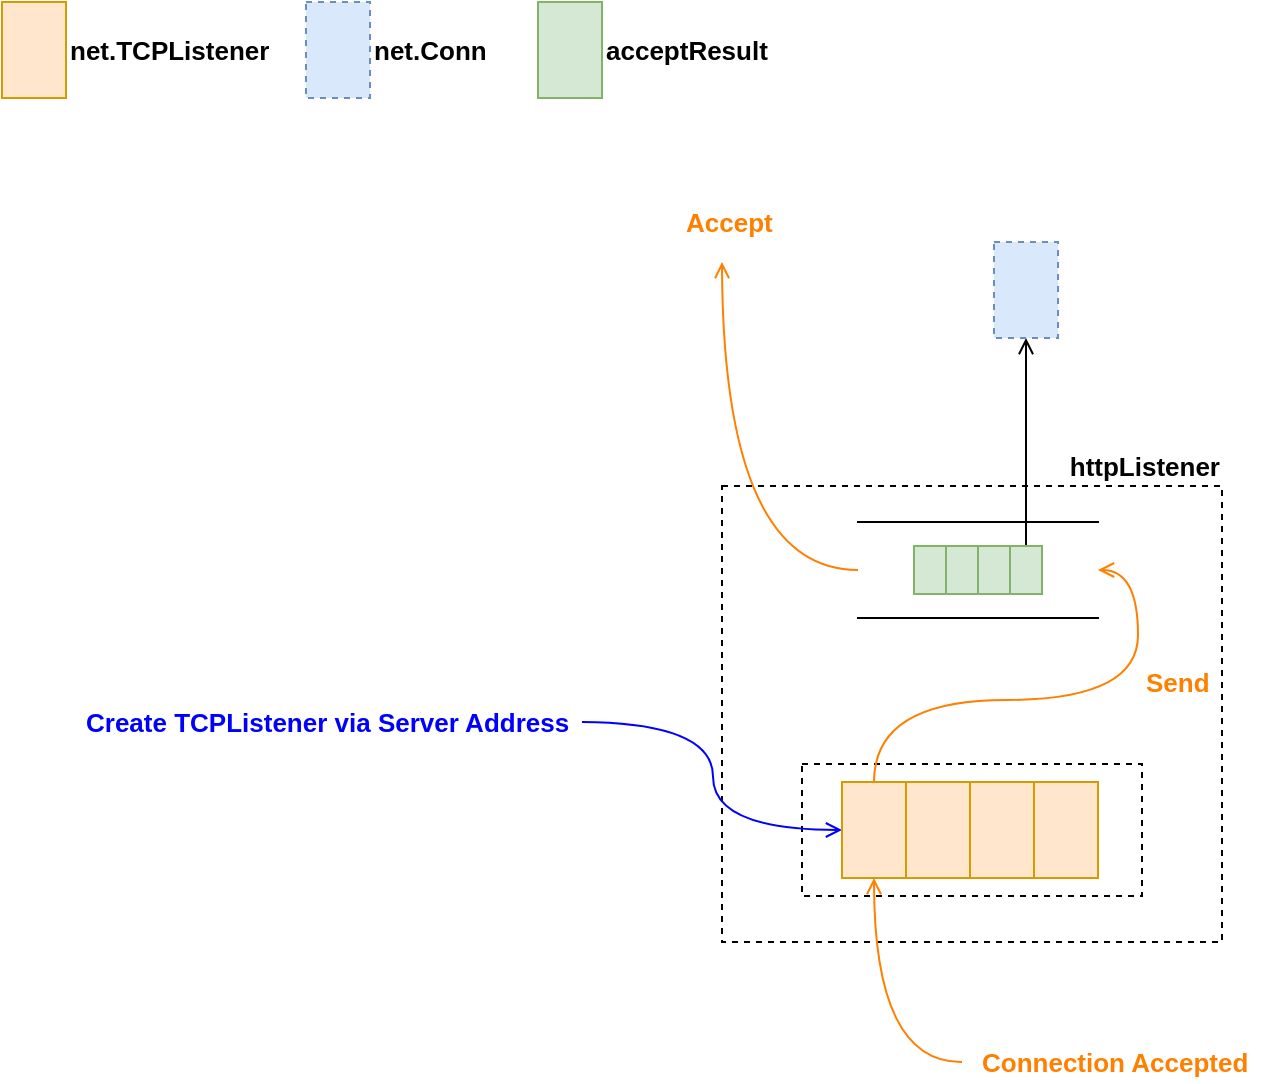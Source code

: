 <mxfile version="12.9.3" type="device" pages="2"><diagram id="ohJfJkMIUebIwuC1ZCYn" name="Page-1"><mxGraphModel dx="946" dy="725" grid="1" gridSize="10" guides="1" tooltips="1" connect="1" arrows="1" fold="1" page="1" pageScale="1" pageWidth="850" pageHeight="1100" math="0" shadow="0"><root><mxCell id="0"/><mxCell id="1" parent="0"/><mxCell id="gVIA8ZNOXbno8v7H_0oP-1" value="" style="rounded=0;whiteSpace=wrap;html=1;strokeColor=#000000;fillColor=none;fontSize=12;fontColor=#FF8000;dashed=1;" vertex="1" parent="1"><mxGeometry x="400" y="282" width="250" height="228" as="geometry"/></mxCell><mxCell id="gVIA8ZNOXbno8v7H_0oP-2" value="" style="rounded=0;whiteSpace=wrap;html=1;strokeColor=#000000;fillColor=none;fontSize=12;fontColor=#FF8000;dashed=1;" vertex="1" parent="1"><mxGeometry x="440" y="421" width="170" height="66" as="geometry"/></mxCell><mxCell id="gVIA8ZNOXbno8v7H_0oP-3" value="" style="rounded=0;whiteSpace=wrap;html=1;strokeColor=#d79b00;fillColor=#ffe6cc;fontSize=16;align=center;" vertex="1" parent="1"><mxGeometry x="40" y="40" width="32" height="48" as="geometry"/></mxCell><mxCell id="gVIA8ZNOXbno8v7H_0oP-4" value="net.TCPListener" style="text;html=1;align=left;verticalAlign=middle;resizable=0;points=[];autosize=1;fontSize=13;fontColor=#000000;fontStyle=1;" vertex="1" parent="1"><mxGeometry x="72" y="54" width="120" height="20" as="geometry"/></mxCell><mxCell id="gVIA8ZNOXbno8v7H_0oP-5" value="" style="rounded=0;whiteSpace=wrap;html=1;strokeColor=#6c8ebf;fillColor=#dae8fc;fontSize=16;align=center;dashed=1;" vertex="1" parent="1"><mxGeometry x="192" y="40" width="32" height="48" as="geometry"/></mxCell><mxCell id="gVIA8ZNOXbno8v7H_0oP-6" value="net.Conn" style="text;html=1;align=left;verticalAlign=middle;resizable=0;points=[];autosize=1;fontSize=13;fontColor=#000000;fontStyle=1;" vertex="1" parent="1"><mxGeometry x="224" y="54" width="70" height="20" as="geometry"/></mxCell><mxCell id="gVIA8ZNOXbno8v7H_0oP-7" value="" style="rounded=0;whiteSpace=wrap;html=1;strokeColor=#82b366;fillColor=#d5e8d4;fontSize=16;align=center;" vertex="1" parent="1"><mxGeometry x="308" y="40" width="32" height="48" as="geometry"/></mxCell><mxCell id="gVIA8ZNOXbno8v7H_0oP-8" value="acceptResult" style="text;html=1;align=left;verticalAlign=middle;resizable=0;points=[];autosize=1;fontSize=13;fontColor=#000000;fontStyle=1;" vertex="1" parent="1"><mxGeometry x="340" y="54" width="100" height="20" as="geometry"/></mxCell><mxCell id="gVIA8ZNOXbno8v7H_0oP-9" style="edgeStyle=orthogonalEdgeStyle;curved=1;rounded=0;orthogonalLoop=1;jettySize=auto;html=1;exitX=0;exitY=0.5;exitDx=0;exitDy=0;endArrow=open;endFill=0;strokeColor=#FF8000;fontSize=12;fontColor=#FF8000;" edge="1" parent="1" source="gVIA8ZNOXbno8v7H_0oP-10"><mxGeometry relative="1" as="geometry"><mxPoint x="400" y="170" as="targetPoint"/></mxGeometry></mxCell><mxCell id="gVIA8ZNOXbno8v7H_0oP-10" value="" style="shape=partialRectangle;whiteSpace=wrap;html=1;left=0;right=0;fillColor=none;" vertex="1" parent="1"><mxGeometry x="468" y="300" width="120" height="48" as="geometry"/></mxCell><mxCell id="gVIA8ZNOXbno8v7H_0oP-11" value="" style="rounded=0;whiteSpace=wrap;html=1;strokeColor=#82b366;fillColor=#d5e8d4;fontSize=16;align=center;" vertex="1" parent="1"><mxGeometry x="496" y="312" width="16" height="24" as="geometry"/></mxCell><mxCell id="gVIA8ZNOXbno8v7H_0oP-12" value="" style="rounded=0;whiteSpace=wrap;html=1;strokeColor=#82b366;fillColor=#d5e8d4;fontSize=16;align=center;" vertex="1" parent="1"><mxGeometry x="512" y="312" width="16" height="24" as="geometry"/></mxCell><mxCell id="gVIA8ZNOXbno8v7H_0oP-13" value="" style="rounded=0;whiteSpace=wrap;html=1;strokeColor=#82b366;fillColor=#d5e8d4;fontSize=16;align=center;" vertex="1" parent="1"><mxGeometry x="528" y="312" width="16" height="24" as="geometry"/></mxCell><mxCell id="gVIA8ZNOXbno8v7H_0oP-14" value="" style="edgeStyle=orthogonalEdgeStyle;curved=1;rounded=0;orthogonalLoop=1;jettySize=auto;html=1;endArrow=open;endFill=0;strokeColor=#000000;fontSize=12;fontColor=#FF0000;entryX=0.5;entryY=1;entryDx=0;entryDy=0;" edge="1" parent="1" source="gVIA8ZNOXbno8v7H_0oP-15" target="gVIA8ZNOXbno8v7H_0oP-23"><mxGeometry relative="1" as="geometry"><mxPoint x="552" y="416" as="targetPoint"/></mxGeometry></mxCell><mxCell id="gVIA8ZNOXbno8v7H_0oP-15" value="" style="rounded=0;whiteSpace=wrap;html=1;strokeColor=#82b366;fillColor=#d5e8d4;fontSize=16;align=center;" vertex="1" parent="1"><mxGeometry x="544" y="312" width="16" height="24" as="geometry"/></mxCell><mxCell id="gVIA8ZNOXbno8v7H_0oP-16" style="edgeStyle=orthogonalEdgeStyle;curved=1;rounded=0;orthogonalLoop=1;jettySize=auto;html=1;endArrow=open;endFill=0;strokeColor=#0000FF;fontSize=12;fontColor=#FF0000;entryX=0;entryY=0.5;entryDx=0;entryDy=0;" edge="1" parent="1" target="gVIA8ZNOXbno8v7H_0oP-19"><mxGeometry relative="1" as="geometry"><mxPoint x="350" y="454" as="targetPoint"/><mxPoint x="330" y="400" as="sourcePoint"/></mxGeometry></mxCell><mxCell id="gVIA8ZNOXbno8v7H_0oP-17" style="edgeStyle=orthogonalEdgeStyle;curved=1;rounded=0;orthogonalLoop=1;jettySize=auto;html=1;endArrow=open;endFill=0;strokeColor=#FF8000;fontSize=12;fontColor=#0000FF;entryX=0.5;entryY=1;entryDx=0;entryDy=0;" edge="1" parent="1" target="gVIA8ZNOXbno8v7H_0oP-19"><mxGeometry relative="1" as="geometry"><mxPoint x="476" y="560" as="targetPoint"/><mxPoint x="520" y="570" as="sourcePoint"/></mxGeometry></mxCell><mxCell id="gVIA8ZNOXbno8v7H_0oP-18" style="edgeStyle=orthogonalEdgeStyle;curved=1;rounded=0;orthogonalLoop=1;jettySize=auto;html=1;exitX=0.5;exitY=0;exitDx=0;exitDy=0;entryX=1;entryY=0.5;entryDx=0;entryDy=0;endArrow=open;endFill=0;strokeColor=#FF8000;fontSize=12;fontColor=#FF8000;" edge="1" parent="1" source="gVIA8ZNOXbno8v7H_0oP-19" target="gVIA8ZNOXbno8v7H_0oP-10"><mxGeometry relative="1" as="geometry"/></mxCell><mxCell id="gVIA8ZNOXbno8v7H_0oP-19" value="" style="rounded=0;whiteSpace=wrap;html=1;strokeColor=#d79b00;fillColor=#ffe6cc;fontSize=16;align=center;" vertex="1" parent="1"><mxGeometry x="460" y="430" width="32" height="48" as="geometry"/></mxCell><mxCell id="gVIA8ZNOXbno8v7H_0oP-20" value="" style="rounded=0;whiteSpace=wrap;html=1;strokeColor=#d79b00;fillColor=#ffe6cc;fontSize=16;align=center;" vertex="1" parent="1"><mxGeometry x="492" y="430" width="32" height="48" as="geometry"/></mxCell><mxCell id="gVIA8ZNOXbno8v7H_0oP-21" value="" style="rounded=0;whiteSpace=wrap;html=1;strokeColor=#d79b00;fillColor=#ffe6cc;fontSize=16;align=center;" vertex="1" parent="1"><mxGeometry x="524" y="430" width="32" height="48" as="geometry"/></mxCell><mxCell id="gVIA8ZNOXbno8v7H_0oP-22" value="" style="rounded=0;whiteSpace=wrap;html=1;strokeColor=#d79b00;fillColor=#ffe6cc;fontSize=16;align=center;" vertex="1" parent="1"><mxGeometry x="556" y="430" width="32" height="48" as="geometry"/></mxCell><mxCell id="gVIA8ZNOXbno8v7H_0oP-23" value="" style="rounded=0;whiteSpace=wrap;html=1;strokeColor=#6c8ebf;fillColor=#dae8fc;fontSize=16;align=center;dashed=1;" vertex="1" parent="1"><mxGeometry x="536" y="160" width="32" height="48" as="geometry"/></mxCell><mxCell id="gVIA8ZNOXbno8v7H_0oP-24" value="Create TCPListener via Server Address" style="text;html=1;align=left;verticalAlign=middle;resizable=0;points=[];autosize=1;fontSize=13;fontColor=#0000FF;fontStyle=1;" vertex="1" parent="1"><mxGeometry x="80" y="390" width="260" height="20" as="geometry"/></mxCell><mxCell id="gVIA8ZNOXbno8v7H_0oP-25" value="Connection Accepted" style="text;html=1;align=left;verticalAlign=middle;resizable=0;points=[];autosize=1;fontSize=13;fontColor=#FF8000;fontStyle=1;" vertex="1" parent="1"><mxGeometry x="528" y="560" width="150" height="20" as="geometry"/></mxCell><mxCell id="gVIA8ZNOXbno8v7H_0oP-26" value="Send" style="text;html=1;align=left;verticalAlign=middle;resizable=0;points=[];autosize=1;fontSize=13;fontColor=#FF8000;fontStyle=1;" vertex="1" parent="1"><mxGeometry x="610" y="370" width="50" height="20" as="geometry"/></mxCell><mxCell id="gVIA8ZNOXbno8v7H_0oP-27" value="Accept" style="text;html=1;align=left;verticalAlign=middle;resizable=0;points=[];autosize=1;fontSize=13;fontColor=#FF8000;fontStyle=1;" vertex="1" parent="1"><mxGeometry x="380" y="140" width="60" height="20" as="geometry"/></mxCell><mxCell id="gVIA8ZNOXbno8v7H_0oP-28" value="httpListener" style="text;html=1;align=right;verticalAlign=middle;resizable=0;points=[];autosize=1;fontSize=13;fontColor=#000000;fontStyle=1;" vertex="1" parent="1"><mxGeometry x="560" y="262" width="90" height="20" as="geometry"/></mxCell></root></mxGraphModel></diagram><diagram id="6PyIy0YjJZvu9ftx0wcl" name="Page-2"><mxGraphModel dx="946" dy="725" grid="1" gridSize="10" guides="1" tooltips="1" connect="1" arrows="1" fold="1" page="1" pageScale="1" pageWidth="850" pageHeight="1100" math="0" shadow="0"><root><mxCell id="GoBOpAMzB1tLowJ1Epse-0"/><mxCell id="GoBOpAMzB1tLowJ1Epse-1" parent="GoBOpAMzB1tLowJ1Epse-0"/><mxCell id="GoBOpAMzB1tLowJ1Epse-2" value="" style="rounded=0;whiteSpace=wrap;html=1;strokeColor=#000000;fillColor=none;fontSize=12;fontColor=#FF8000;dashed=1;" vertex="1" parent="GoBOpAMzB1tLowJ1Epse-1"><mxGeometry x="390" y="272" width="250" height="228" as="geometry"/></mxCell><mxCell id="GoBOpAMzB1tLowJ1Epse-3" value="" style="rounded=0;whiteSpace=wrap;html=1;strokeColor=#000000;fillColor=none;fontSize=12;fontColor=#FF8000;dashed=1;" vertex="1" parent="GoBOpAMzB1tLowJ1Epse-1"><mxGeometry x="430" y="411" width="170" height="66" as="geometry"/></mxCell><mxCell id="GoBOpAMzB1tLowJ1Epse-4" value="" style="rounded=0;whiteSpace=wrap;html=1;strokeColor=#d79b00;fillColor=#ffe6cc;fontSize=16;align=center;" vertex="1" parent="GoBOpAMzB1tLowJ1Epse-1"><mxGeometry x="30" y="30" width="32" height="48" as="geometry"/></mxCell><mxCell id="GoBOpAMzB1tLowJ1Epse-5" value="net.TCPListener" style="text;html=1;align=left;verticalAlign=middle;resizable=0;points=[];autosize=1;fontSize=13;fontColor=#000000;fontStyle=1;" vertex="1" parent="GoBOpAMzB1tLowJ1Epse-1"><mxGeometry x="62" y="44" width="120" height="20" as="geometry"/></mxCell><mxCell id="GoBOpAMzB1tLowJ1Epse-6" value="" style="rounded=0;whiteSpace=wrap;html=1;strokeColor=#6c8ebf;fillColor=#dae8fc;fontSize=16;align=center;dashed=1;" vertex="1" parent="GoBOpAMzB1tLowJ1Epse-1"><mxGeometry x="182" y="30" width="32" height="48" as="geometry"/></mxCell><mxCell id="GoBOpAMzB1tLowJ1Epse-7" value="net.Conn" style="text;html=1;align=left;verticalAlign=middle;resizable=0;points=[];autosize=1;fontSize=13;fontColor=#000000;fontStyle=1;" vertex="1" parent="GoBOpAMzB1tLowJ1Epse-1"><mxGeometry x="214" y="44" width="70" height="20" as="geometry"/></mxCell><mxCell id="GoBOpAMzB1tLowJ1Epse-8" value="" style="rounded=0;whiteSpace=wrap;html=1;strokeColor=#82b366;fillColor=#d5e8d4;fontSize=16;align=center;" vertex="1" parent="GoBOpAMzB1tLowJ1Epse-1"><mxGeometry x="298" y="30" width="32" height="48" as="geometry"/></mxCell><mxCell id="GoBOpAMzB1tLowJ1Epse-9" value="acceptResult" style="text;html=1;align=left;verticalAlign=middle;resizable=0;points=[];autosize=1;fontSize=13;fontColor=#000000;fontStyle=1;" vertex="1" parent="GoBOpAMzB1tLowJ1Epse-1"><mxGeometry x="330" y="44" width="100" height="20" as="geometry"/></mxCell><mxCell id="GoBOpAMzB1tLowJ1Epse-10" style="edgeStyle=orthogonalEdgeStyle;curved=1;rounded=0;orthogonalLoop=1;jettySize=auto;html=1;exitX=0;exitY=0.5;exitDx=0;exitDy=0;endArrow=open;endFill=0;strokeColor=#FF8000;fontSize=12;fontColor=#FF8000;" edge="1" parent="GoBOpAMzB1tLowJ1Epse-1" source="GoBOpAMzB1tLowJ1Epse-11"><mxGeometry relative="1" as="geometry"><mxPoint x="390" y="160" as="targetPoint"/></mxGeometry></mxCell><mxCell id="GoBOpAMzB1tLowJ1Epse-11" value="" style="shape=partialRectangle;whiteSpace=wrap;html=1;left=0;right=0;fillColor=none;" vertex="1" parent="GoBOpAMzB1tLowJ1Epse-1"><mxGeometry x="458" y="290" width="120" height="48" as="geometry"/></mxCell><mxCell id="GoBOpAMzB1tLowJ1Epse-12" value="" style="rounded=0;whiteSpace=wrap;html=1;strokeColor=#82b366;fillColor=#d5e8d4;fontSize=16;align=center;" vertex="1" parent="GoBOpAMzB1tLowJ1Epse-1"><mxGeometry x="486" y="302" width="16" height="24" as="geometry"/></mxCell><mxCell id="GoBOpAMzB1tLowJ1Epse-13" value="" style="rounded=0;whiteSpace=wrap;html=1;strokeColor=#82b366;fillColor=#d5e8d4;fontSize=16;align=center;" vertex="1" parent="GoBOpAMzB1tLowJ1Epse-1"><mxGeometry x="502" y="302" width="16" height="24" as="geometry"/></mxCell><mxCell id="GoBOpAMzB1tLowJ1Epse-14" value="" style="rounded=0;whiteSpace=wrap;html=1;strokeColor=#82b366;fillColor=#d5e8d4;fontSize=16;align=center;" vertex="1" parent="GoBOpAMzB1tLowJ1Epse-1"><mxGeometry x="518" y="302" width="16" height="24" as="geometry"/></mxCell><mxCell id="GoBOpAMzB1tLowJ1Epse-15" value="" style="edgeStyle=orthogonalEdgeStyle;curved=1;rounded=0;orthogonalLoop=1;jettySize=auto;html=1;endArrow=open;endFill=0;strokeColor=#000000;fontSize=12;fontColor=#FF0000;entryX=0.5;entryY=1;entryDx=0;entryDy=0;" edge="1" parent="GoBOpAMzB1tLowJ1Epse-1" source="GoBOpAMzB1tLowJ1Epse-16" target="GoBOpAMzB1tLowJ1Epse-24"><mxGeometry relative="1" as="geometry"><mxPoint x="542" y="406" as="targetPoint"/></mxGeometry></mxCell><mxCell id="GoBOpAMzB1tLowJ1Epse-16" value="" style="rounded=0;whiteSpace=wrap;html=1;strokeColor=#82b366;fillColor=#d5e8d4;fontSize=16;align=center;" vertex="1" parent="GoBOpAMzB1tLowJ1Epse-1"><mxGeometry x="534" y="302" width="16" height="24" as="geometry"/></mxCell><mxCell id="GoBOpAMzB1tLowJ1Epse-17" style="edgeStyle=orthogonalEdgeStyle;curved=1;rounded=0;orthogonalLoop=1;jettySize=auto;html=1;endArrow=open;endFill=0;strokeColor=#0000FF;fontSize=12;fontColor=#FF0000;entryX=0;entryY=0.5;entryDx=0;entryDy=0;" edge="1" parent="GoBOpAMzB1tLowJ1Epse-1" target="GoBOpAMzB1tLowJ1Epse-20"><mxGeometry relative="1" as="geometry"><mxPoint x="340" y="444" as="targetPoint"/><mxPoint x="320" y="390" as="sourcePoint"/></mxGeometry></mxCell><mxCell id="GoBOpAMzB1tLowJ1Epse-18" style="edgeStyle=orthogonalEdgeStyle;curved=1;rounded=0;orthogonalLoop=1;jettySize=auto;html=1;endArrow=open;endFill=0;strokeColor=#FF8000;fontSize=12;fontColor=#0000FF;entryX=0.5;entryY=1;entryDx=0;entryDy=0;" edge="1" parent="GoBOpAMzB1tLowJ1Epse-1" target="GoBOpAMzB1tLowJ1Epse-20"><mxGeometry relative="1" as="geometry"><mxPoint x="466" y="550" as="targetPoint"/><mxPoint x="510" y="560" as="sourcePoint"/></mxGeometry></mxCell><mxCell id="GoBOpAMzB1tLowJ1Epse-19" style="edgeStyle=orthogonalEdgeStyle;curved=1;rounded=0;orthogonalLoop=1;jettySize=auto;html=1;exitX=0.5;exitY=0;exitDx=0;exitDy=0;entryX=1;entryY=0.5;entryDx=0;entryDy=0;endArrow=open;endFill=0;strokeColor=#FF8000;fontSize=12;fontColor=#FF8000;" edge="1" parent="GoBOpAMzB1tLowJ1Epse-1" source="GoBOpAMzB1tLowJ1Epse-20" target="GoBOpAMzB1tLowJ1Epse-11"><mxGeometry relative="1" as="geometry"/></mxCell><mxCell id="GoBOpAMzB1tLowJ1Epse-20" value="" style="rounded=0;whiteSpace=wrap;html=1;strokeColor=#d79b00;fillColor=#ffe6cc;fontSize=16;align=center;" vertex="1" parent="GoBOpAMzB1tLowJ1Epse-1"><mxGeometry x="450" y="420" width="32" height="48" as="geometry"/></mxCell><mxCell id="GoBOpAMzB1tLowJ1Epse-21" value="" style="rounded=0;whiteSpace=wrap;html=1;strokeColor=#d79b00;fillColor=#ffe6cc;fontSize=16;align=center;" vertex="1" parent="GoBOpAMzB1tLowJ1Epse-1"><mxGeometry x="482" y="420" width="32" height="48" as="geometry"/></mxCell><mxCell id="GoBOpAMzB1tLowJ1Epse-22" value="" style="rounded=0;whiteSpace=wrap;html=1;strokeColor=#d79b00;fillColor=#ffe6cc;fontSize=16;align=center;" vertex="1" parent="GoBOpAMzB1tLowJ1Epse-1"><mxGeometry x="514" y="420" width="32" height="48" as="geometry"/></mxCell><mxCell id="GoBOpAMzB1tLowJ1Epse-23" value="" style="rounded=0;whiteSpace=wrap;html=1;strokeColor=#d79b00;fillColor=#ffe6cc;fontSize=16;align=center;" vertex="1" parent="GoBOpAMzB1tLowJ1Epse-1"><mxGeometry x="546" y="420" width="32" height="48" as="geometry"/></mxCell><mxCell id="GoBOpAMzB1tLowJ1Epse-24" value="" style="rounded=0;whiteSpace=wrap;html=1;strokeColor=#6c8ebf;fillColor=#dae8fc;fontSize=16;align=center;dashed=1;" vertex="1" parent="GoBOpAMzB1tLowJ1Epse-1"><mxGeometry x="526" y="150" width="32" height="48" as="geometry"/></mxCell><mxCell id="GoBOpAMzB1tLowJ1Epse-25" value="Create TCPListener via Server Address" style="text;html=1;align=left;verticalAlign=middle;resizable=0;points=[];autosize=1;fontSize=13;fontColor=#0000FF;fontStyle=1;" vertex="1" parent="GoBOpAMzB1tLowJ1Epse-1"><mxGeometry x="70" y="380" width="260" height="20" as="geometry"/></mxCell><mxCell id="GoBOpAMzB1tLowJ1Epse-26" value="Connection Accepted" style="text;html=1;align=left;verticalAlign=middle;resizable=0;points=[];autosize=1;fontSize=13;fontColor=#FF8000;fontStyle=1;" vertex="1" parent="GoBOpAMzB1tLowJ1Epse-1"><mxGeometry x="518" y="550" width="150" height="20" as="geometry"/></mxCell><mxCell id="GoBOpAMzB1tLowJ1Epse-27" value="Send" style="text;html=1;align=left;verticalAlign=middle;resizable=0;points=[];autosize=1;fontSize=13;fontColor=#FF8000;fontStyle=1;" vertex="1" parent="GoBOpAMzB1tLowJ1Epse-1"><mxGeometry x="600" y="360" width="50" height="20" as="geometry"/></mxCell><mxCell id="GoBOpAMzB1tLowJ1Epse-28" value="Accept" style="text;html=1;align=left;verticalAlign=middle;resizable=0;points=[];autosize=1;fontSize=13;fontColor=#FF8000;fontStyle=1;" vertex="1" parent="GoBOpAMzB1tLowJ1Epse-1"><mxGeometry x="370" y="130" width="60" height="20" as="geometry"/></mxCell><mxCell id="GoBOpAMzB1tLowJ1Epse-29" value="httpListener" style="text;html=1;align=right;verticalAlign=middle;resizable=0;points=[];autosize=1;fontSize=13;fontColor=#000000;fontStyle=1;" vertex="1" parent="GoBOpAMzB1tLowJ1Epse-1"><mxGeometry x="550" y="252" width="90" height="20" as="geometry"/></mxCell></root></mxGraphModel></diagram></mxfile>